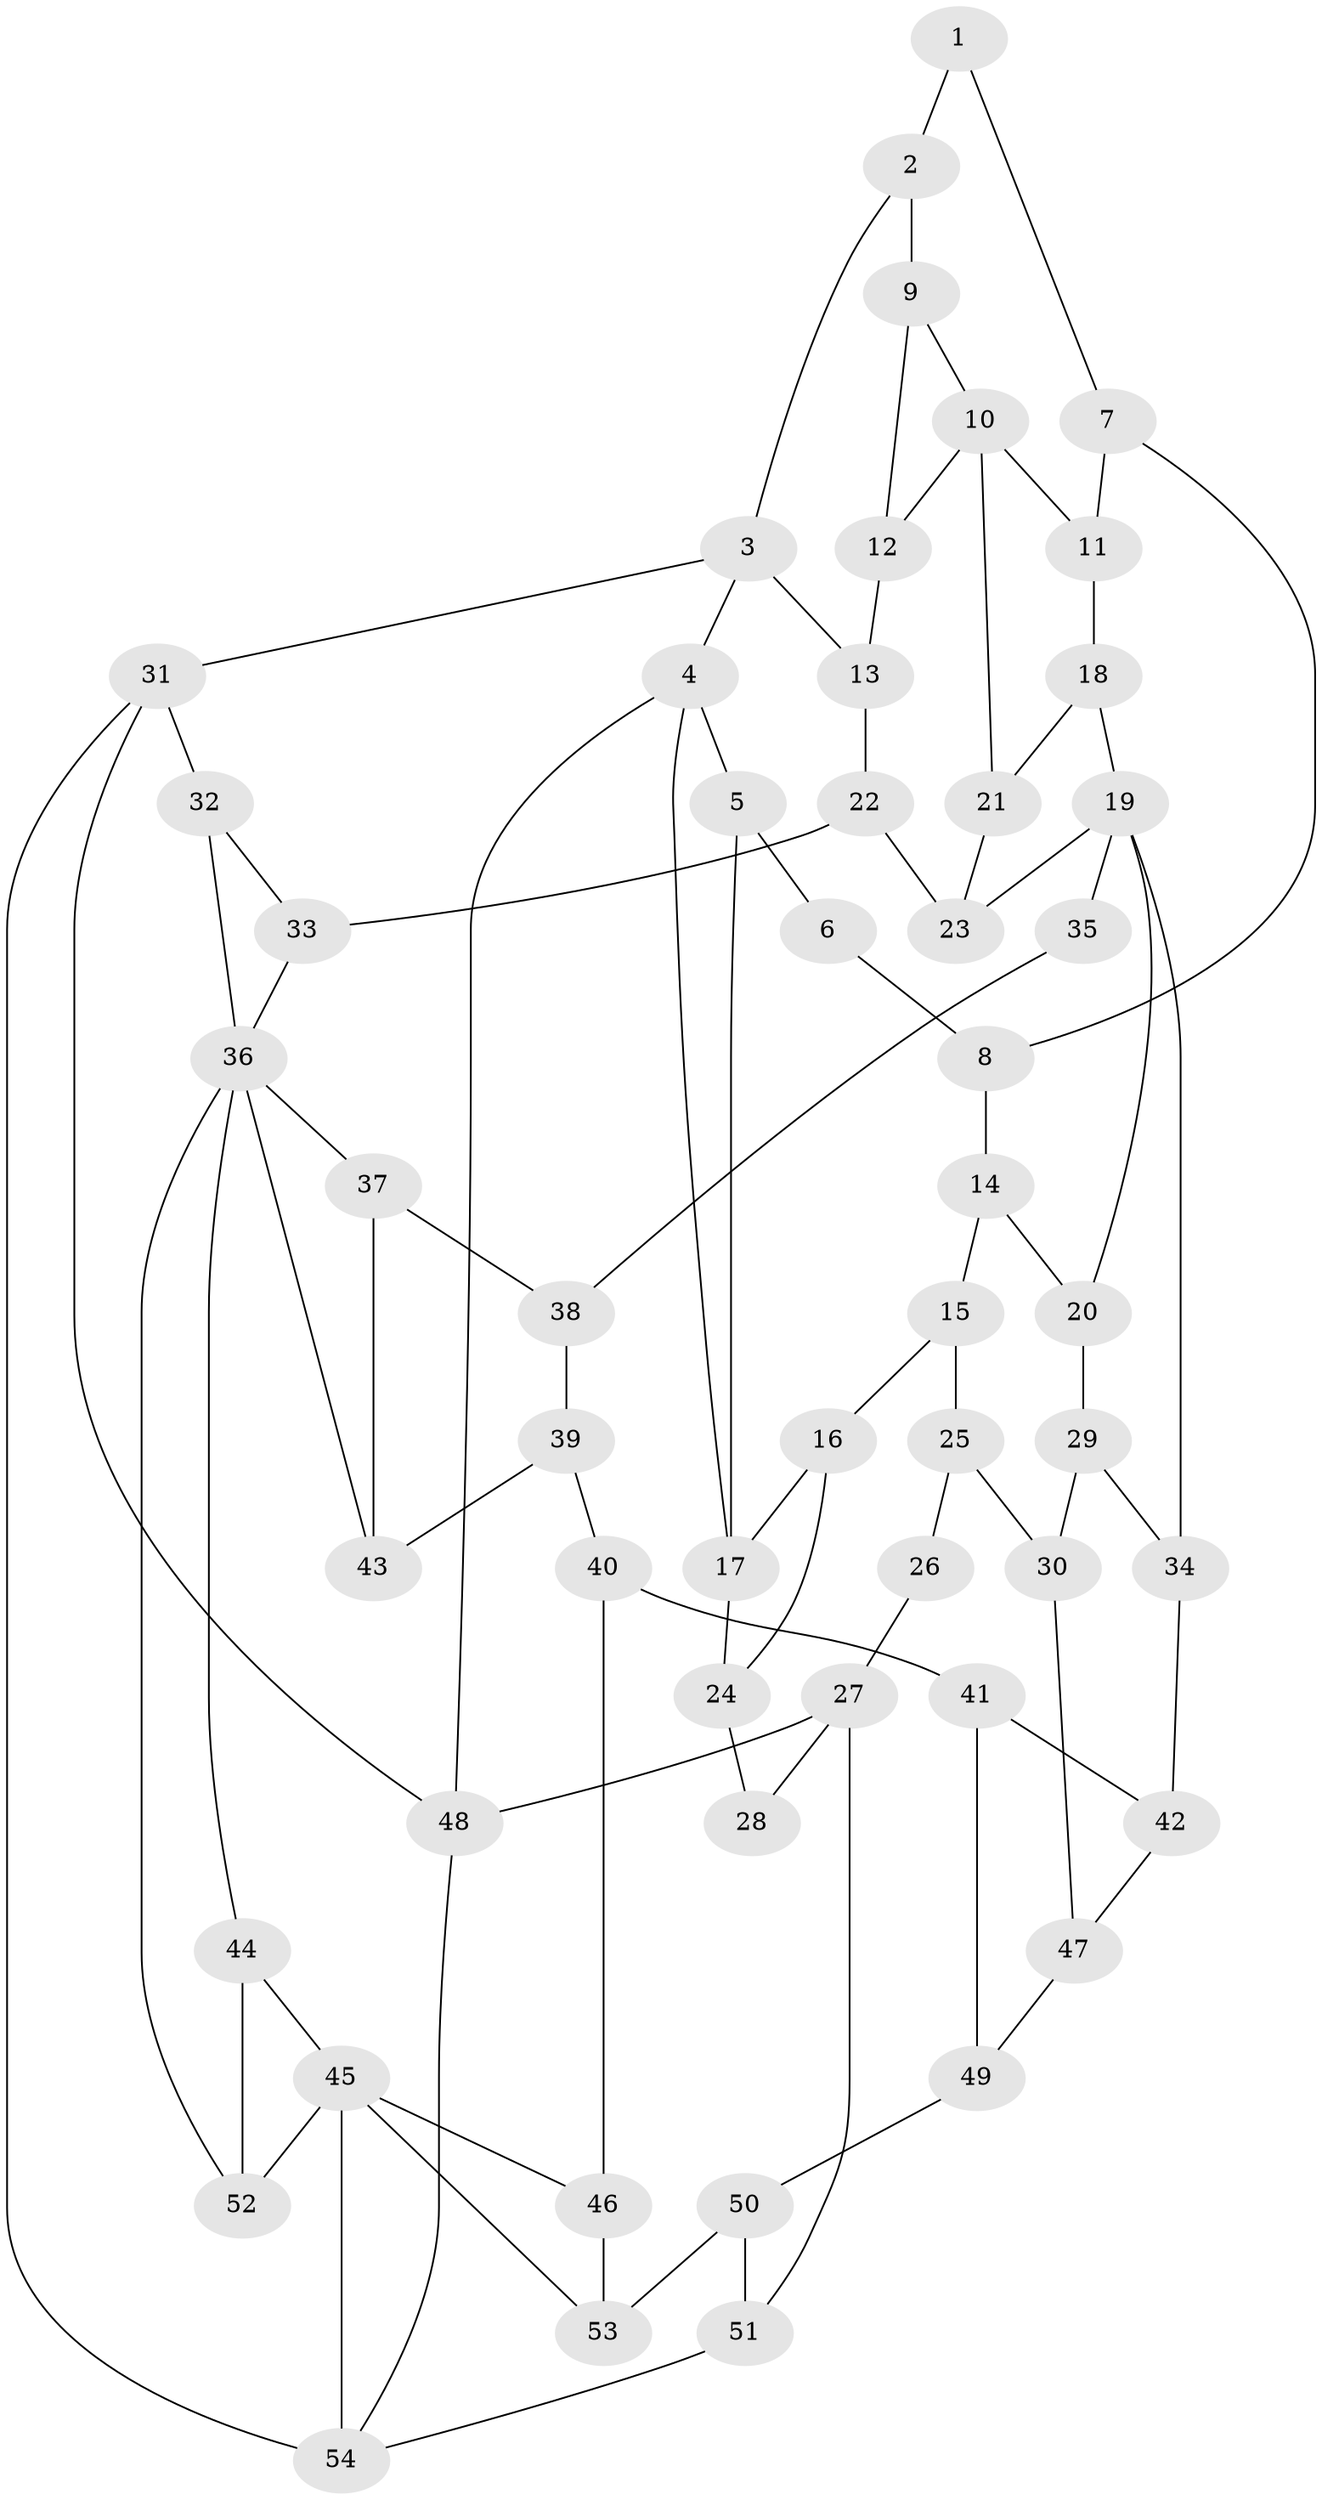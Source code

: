 // original degree distribution, {3: 0.02631578947368421, 4: 0.21052631578947367, 5: 0.5789473684210527, 6: 0.18421052631578946}
// Generated by graph-tools (version 1.1) at 2025/54/03/04/25 22:54:28]
// undirected, 54 vertices, 86 edges
graph export_dot {
  node [color=gray90,style=filled];
  1;
  2;
  3;
  4;
  5;
  6;
  7;
  8;
  9;
  10;
  11;
  12;
  13;
  14;
  15;
  16;
  17;
  18;
  19;
  20;
  21;
  22;
  23;
  24;
  25;
  26;
  27;
  28;
  29;
  30;
  31;
  32;
  33;
  34;
  35;
  36;
  37;
  38;
  39;
  40;
  41;
  42;
  43;
  44;
  45;
  46;
  47;
  48;
  49;
  50;
  51;
  52;
  53;
  54;
  1 -- 2 [weight=1.0];
  1 -- 7 [weight=1.0];
  2 -- 3 [weight=1.0];
  2 -- 9 [weight=1.0];
  3 -- 4 [weight=1.0];
  3 -- 13 [weight=1.0];
  3 -- 31 [weight=1.0];
  4 -- 5 [weight=1.0];
  4 -- 17 [weight=1.0];
  4 -- 48 [weight=1.0];
  5 -- 6 [weight=2.0];
  5 -- 17 [weight=3.0];
  6 -- 8 [weight=1.0];
  7 -- 8 [weight=1.0];
  7 -- 11 [weight=1.0];
  8 -- 14 [weight=1.0];
  9 -- 10 [weight=1.0];
  9 -- 12 [weight=1.0];
  10 -- 11 [weight=1.0];
  10 -- 12 [weight=1.0];
  10 -- 21 [weight=1.0];
  11 -- 18 [weight=1.0];
  12 -- 13 [weight=1.0];
  13 -- 22 [weight=1.0];
  14 -- 15 [weight=1.0];
  14 -- 20 [weight=1.0];
  15 -- 16 [weight=1.0];
  15 -- 25 [weight=1.0];
  16 -- 17 [weight=1.0];
  16 -- 24 [weight=1.0];
  17 -- 24 [weight=1.0];
  18 -- 19 [weight=1.0];
  18 -- 21 [weight=1.0];
  19 -- 20 [weight=1.0];
  19 -- 23 [weight=1.0];
  19 -- 34 [weight=1.0];
  19 -- 35 [weight=2.0];
  20 -- 29 [weight=1.0];
  21 -- 23 [weight=1.0];
  22 -- 23 [weight=1.0];
  22 -- 33 [weight=1.0];
  24 -- 28 [weight=1.0];
  25 -- 26 [weight=1.0];
  25 -- 30 [weight=1.0];
  26 -- 27 [weight=2.0];
  27 -- 28 [weight=2.0];
  27 -- 48 [weight=1.0];
  27 -- 51 [weight=1.0];
  29 -- 30 [weight=1.0];
  29 -- 34 [weight=1.0];
  30 -- 47 [weight=1.0];
  31 -- 32 [weight=1.0];
  31 -- 48 [weight=1.0];
  31 -- 54 [weight=1.0];
  32 -- 33 [weight=1.0];
  32 -- 36 [weight=1.0];
  33 -- 36 [weight=1.0];
  34 -- 42 [weight=1.0];
  35 -- 38 [weight=1.0];
  36 -- 37 [weight=1.0];
  36 -- 43 [weight=1.0];
  36 -- 44 [weight=1.0];
  36 -- 52 [weight=1.0];
  37 -- 38 [weight=1.0];
  37 -- 43 [weight=1.0];
  38 -- 39 [weight=1.0];
  39 -- 40 [weight=1.0];
  39 -- 43 [weight=1.0];
  40 -- 41 [weight=1.0];
  40 -- 46 [weight=1.0];
  41 -- 42 [weight=1.0];
  41 -- 49 [weight=1.0];
  42 -- 47 [weight=1.0];
  44 -- 45 [weight=1.0];
  44 -- 52 [weight=1.0];
  45 -- 46 [weight=1.0];
  45 -- 52 [weight=1.0];
  45 -- 53 [weight=1.0];
  45 -- 54 [weight=2.0];
  46 -- 53 [weight=1.0];
  47 -- 49 [weight=1.0];
  48 -- 54 [weight=1.0];
  49 -- 50 [weight=1.0];
  50 -- 51 [weight=1.0];
  50 -- 53 [weight=1.0];
  51 -- 54 [weight=1.0];
}
